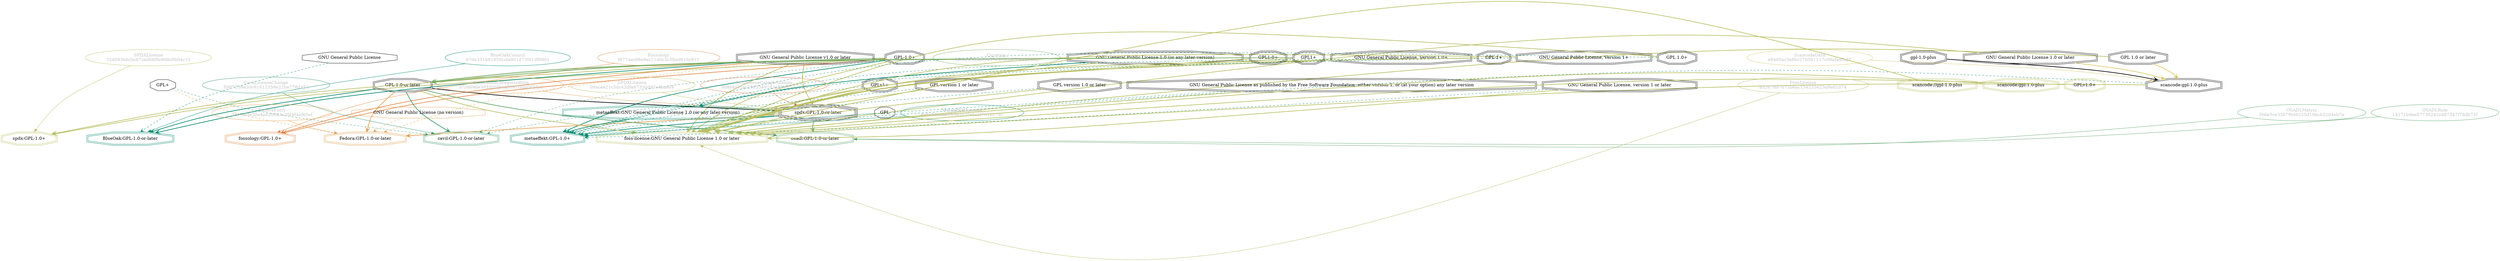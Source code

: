 strict digraph {
    node [shape=box];
    graph [splines=curved];
    1892 [label="SPDXLicense\n32d093b6cbc87ced6bf9c908c0b04c13"
         ,fontcolor=gray
         ,color="#b8bf62"
         ,fillcolor="beige;1"
         ,shape=ellipse];
    1893 [label="spdx:GPL-1.0+"
         ,color="#b8bf62"
         ,shape=doubleoctagon];
    1894 [label="GPL-1.0+"
         ,shape=doubleoctagon];
    1895 [label="GNU General Public License v1.0 or later"
         ,shape=doubleoctagon];
    1907 [label="SPDXLicense\n09acee21c3dc42dfa67330d97c4baed4"
         ,fontcolor=gray
         ,color="#b8bf62"
         ,fillcolor="beige;1"
         ,shape=ellipse];
    1908 [label="spdx:GPL-1.0-or-later"
         ,shape=tripleoctagon];
    1909 [label="GPL-1.0-or-later"
         ,shape=doubleoctagon];
    6437 [label="FedoraEntry\n15c7a8fe50a4ab20083e3f49f4af63ef"
         ,fontcolor=gray
         ,color="#e09d4b"
         ,fillcolor="beige;1"
         ,shape=ellipse];
    6438 [label="Fedora:GPL-1.0-or-later"
         ,color="#e09d4b"
         ,shape=doubleoctagon];
    6439 [label="GNU General Public License (no version)"
         ,color="#e09d4b"
         ,shape=octagon];
    6440 [label="GPL+"
         ,shape=octagon];
    9343 [label="GNU General Public License"
         ,shape=octagon];
    9345 [label="BlueOakCouncil\n67de331b91850ccfa901d73fd1df0901"
         ,fontcolor=gray
         ,color="#00876c"
         ,fillcolor="beige;1"
         ,shape=ellipse];
    9346 [label="BlueOak:GPL-1.0-or-later"
         ,color="#00876c"
         ,shape=doubleoctagon];
    9573 [label="OSADLRule\n14171b9ee57739242cd87347f76db73f"
         ,fontcolor=gray
         ,color="#58a066"
         ,fillcolor="beige;1"
         ,shape=ellipse];
    9574 [label="osadl:GPL-1.0-or-later"
         ,color="#58a066"
         ,shape=doubleoctagon];
    9868 [label="OSADLMatrix\n3b6e5ce33b7f6d6225d19bcb52d4eb7e"
         ,fontcolor=gray
         ,color="#58a066"
         ,fillcolor="beige;1"
         ,shape=ellipse];
    16277 [label="ScancodeData\ne9465ac3e8bc270561217c08afadfb07"
          ,fontcolor=gray
          ,color="#dac767"
          ,fillcolor="beige;1"
          ,shape=ellipse];
    16278 [label="scancode:gpl-1.0-plus"
          ,shape=doubleoctagon];
    16279 [label="gpl-1.0-plus"
          ,shape=doubleoctagon];
    16280 [label="GPL 1.0 or later"
          ,shape=doubleoctagon];
    16281 [label="GNU General Public License 1.0 or later"
          ,shape=doubleoctagon];
    25911 [label="Fossology\nf8774ec06e9ec21d0c3c5feef616c911"
          ,fontcolor=gray
          ,color="#e18745"
          ,fillcolor="beige;1"
          ,shape=ellipse];
    25912 [label="fossology:GPL-1.0+"
          ,color="#e18745"
          ,shape=doubleoctagon];
    27164 [label=GPL,shape=octagon];
    28714 [label="OrtLicenseCategorization\n8b8f4d02ac25833491d3e540fc5d20d7"
          ,fontcolor=gray
          ,color="#e06f45"
          ,fillcolor="beige;1"
          ,shape=ellipse];
    35461 [label="OrtLicenseCategorization\n37c6696e3d330bf94d5381cfda085f23"
          ,fontcolor=gray
          ,color="#e09d4b"
          ,fillcolor="beige;1"
          ,shape=ellipse];
    36888 [label="CavilLicenseChange\nf08f7239e30c61812359e22be778d454"
          ,fontcolor=gray
          ,color="#379469"
          ,fillcolor="beige;1"
          ,shape=ellipse];
    36889 [label="cavil:GPL-1.0-or-later"
          ,color="#379469"
          ,shape=doubleoctagon];
    36890 [label="GPLv1+"
          ,shape=doubleoctagon];
    42816 [label="MetaeffektLicense\n6c5e50caea3fb5e5b3fe6a2f761b17dc"
          ,fontcolor=gray
          ,color="#00876c"
          ,fillcolor="beige;1"
          ,shape=ellipse];
    42817 [label="metaeffekt:GPL-1.0+"
          ,color="#00876c"
          ,shape=doubleoctagon];
    42818 [label="metaeffekt:GNU General Public License 1.0 (or any later version)"
          ,color="#00876c"
          ,shape=doubleoctagon];
    42819 [label="GNU General Public License 1.0 (or any later version)"
          ,shape=doubleoctagon];
    42820 [label="GNU General Public License, Version 1.0+"
          ,shape=doubleoctagon];
    42821 [label="GNU General Public License, Version 1+"
          ,shape=doubleoctagon];
    42822 [label="GPL 1.0+"
          ,shape=doubleoctagon];
    42823 [label="GPL-1+"
          ,shape=doubleoctagon];
    42824 [label="GPL version 1 or later"
          ,shape=doubleoctagon];
    42825 [label="GPL version 1.0 or later"
          ,shape=doubleoctagon];
    42826 [label="GNU General Public License as published by the Free Software Foundation; either version 1, or (at your option) any later version"
          ,shape=doubleoctagon];
    42827 [label="GNU General Public License, version 1 or later"
          ,shape=doubleoctagon];
    50533 [label="FossLicense\n83267897075b6ac154233623a9e01074"
          ,fontcolor=gray
          ,color="#b8bf62"
          ,fillcolor="beige;1"
          ,shape=ellipse];
    50534 [label="foss-license:GNU General Public License 1.0 or later"
          ,color="#b8bf62"
          ,shape=doubleoctagon];
    50535 [label="GPL1.0+"
          ,shape=doubleoctagon];
    50536 [label="GPL1+"
          ,shape=doubleoctagon];
    50537 [label="scancode://gpl-1.0-plus"
          ,color="#b8bf62"
          ,shape=doubleoctagon];
    50538 [label="scancode:gpl-1.0-plus"
          ,color="#b8bf62"
          ,shape=doubleoctagon];
    50539 [label="GPLv1.0+"
          ,color="#b8bf62"
          ,shape=doubleoctagon];
    56000 [label="Curation\n1404e45dbe61a57d510cb87de8b06fdf"
          ,fontcolor=gray
          ,color="#78ab63"
          ,fillcolor="beige;1"
          ,shape=ellipse];
    1892 -> 1893 [weight=0.5
                 ,color="#b8bf62"];
    1894 -> 1893 [style=bold
                 ,arrowhead=vee
                 ,weight=0.7
                 ,color="#b8bf62"];
    1894 -> 1909 [style=bold
                 ,arrowhead=vee
                 ,weight=0.7
                 ,color="#78ab63"];
    1894 -> 25912 [style=bold
                  ,arrowhead=vee
                  ,weight=0.7
                  ,color="#e18745"];
    1894 -> 36889 [style=dashed
                  ,arrowhead=vee
                  ,weight=0.5
                  ,color="#379469"];
    1894 -> 42817 [style=bold
                  ,arrowhead=vee
                  ,weight=0.7
                  ,color="#00876c"];
    1894 -> 42817 [style=bold
                  ,arrowhead=vee
                  ,weight=0.7
                  ,color="#00876c"];
    1894 -> 50534 [style=bold
                  ,arrowhead=vee
                  ,weight=0.7
                  ,color="#b8bf62"];
    1895 -> 1893 [style=bold
                 ,arrowhead=vee
                 ,weight=0.7
                 ,color="#b8bf62"];
    1895 -> 1908 [style=bold
                 ,arrowhead=vee
                 ,weight=0.7
                 ,color="#b8bf62"];
    1895 -> 6438 [style=dashed
                 ,arrowhead=vee
                 ,weight=0.5
                 ,color="#e09d4b"];
    1895 -> 9346 [style=bold
                 ,arrowhead=vee
                 ,weight=0.7
                 ,color="#00876c"];
    1895 -> 25912 [style=bold
                  ,arrowhead=vee
                  ,weight=0.7
                  ,color="#e18745"];
    1895 -> 50534 [style=bold
                  ,arrowhead=vee
                  ,weight=0.7
                  ,color="#b8bf62"];
    1907 -> 1908 [weight=0.5
                 ,color="#b8bf62"];
    1908 -> 6438 [style=bold
                 ,arrowhead=vee
                 ,weight=0.7
                 ,color="#e09d4b"];
    1908 -> 9574 [style=bold
                 ,arrowhead=vee
                 ,weight=0.7
                 ,color="#58a066"];
    1908 -> 42817 [style=bold
                  ,arrowhead=vee
                  ,weight=0.7
                  ,color="#00876c"];
    1909 -> 1908 [style=bold
                 ,arrowhead=vee
                 ,weight=0.7];
    1909 -> 6438 [style=bold
                 ,arrowhead=vee
                 ,weight=0.7
                 ,color="#e09d4b"];
    1909 -> 9346 [style=bold
                 ,arrowhead=vee
                 ,weight=0.7
                 ,color="#00876c"];
    1909 -> 9574 [style=bold
                 ,arrowhead=vee
                 ,weight=0.7
                 ,color="#58a066"];
    1909 -> 36889 [style=bold
                  ,arrowhead=vee
                  ,weight=0.7
                  ,color="#379469"];
    1909 -> 36889 [style=bold
                  ,arrowhead=vee
                  ,weight=0.7
                  ,color="#379469"];
    1909 -> 50534 [style=bold
                  ,arrowhead=vee
                  ,weight=0.7
                  ,color="#b8bf62"];
    6437 -> 6438 [weight=0.5
                 ,color="#e09d4b"];
    6439 -> 6438 [style=dashed
                 ,arrowhead=vee
                 ,weight=0.5
                 ,color="#e09d4b"];
    6440 -> 6438 [style=dashed
                 ,arrowhead=vee
                 ,weight=0.5
                 ,color="#e09d4b"];
    6440 -> 36889 [style=dashed
                  ,arrowhead=vee
                  ,weight=0.5
                  ,color="#379469"];
    9343 -> 9346 [style=dashed
                 ,arrowhead=vee
                 ,weight=0.5
                 ,color="#00876c"];
    9345 -> 9346 [weight=0.5
                 ,color="#00876c"];
    9573 -> 9574 [weight=0.5
                 ,color="#58a066"];
    9868 -> 9574 [weight=0.5
                 ,color="#58a066"];
    16277 -> 16278 [weight=0.5
                   ,color="#dac767"];
    16278 -> 42817 [style=dashed
                   ,arrowhead=vee
                   ,weight=0.5
                   ,color="#00876c"];
    16278 -> 50534 [style=bold
                   ,arrowhead=vee
                   ,weight=0.7
                   ,color="#b8bf62"];
    16279 -> 16278 [style=bold
                   ,arrowhead=vee
                   ,weight=0.7];
    16280 -> 16278 [style=bold
                   ,arrowhead=vee
                   ,weight=0.7
                   ,color="#dac767"];
    16280 -> 50534 [style=bold
                   ,arrowhead=vee
                   ,weight=0.7
                   ,color="#b8bf62"];
    16281 -> 16278 [style=bold
                   ,arrowhead=vee
                   ,weight=0.7
                   ,color="#dac767"];
    16281 -> 50534 [style=bold
                   ,arrowhead=vee
                   ,weight=0.7
                   ,color="#b8bf62"];
    25911 -> 25912 [weight=0.5
                   ,color="#e18745"];
    27164 -> 42817 [style=dashed
                   ,arrowhead=vee
                   ,weight=0.5
                   ,color="#00876c"];
    28714 -> 1908 [weight=0.5
                  ,color="#e06f45"];
    35461 -> 1908 [weight=0.5
                  ,color="#e09d4b"];
    36888 -> 36889 [weight=0.5
                   ,color="#379469"];
    36890 -> 36889 [style=dashed
                   ,arrowhead=vee
                   ,weight=0.5
                   ,color="#379469"];
    36890 -> 50534 [style=bold
                   ,arrowhead=vee
                   ,weight=0.7
                   ,color="#b8bf62"];
    42816 -> 42817 [weight=0.5
                   ,color="#00876c"];
    42818 -> 42817 [style=bold
                   ,arrowhead=vee
                   ,weight=0.7
                   ,color="#00876c"];
    42819 -> 42818 [style=bold
                   ,arrowhead=vee
                   ,weight=0.7
                   ,color="#00876c"];
    42819 -> 50534 [style=bold
                   ,arrowhead=vee
                   ,weight=0.7
                   ,color="#b8bf62"];
    42820 -> 42817 [style=dashed
                   ,arrowhead=vee
                   ,weight=0.5
                   ,color="#00876c"];
    42820 -> 50534 [style=bold
                   ,arrowhead=vee
                   ,weight=0.7
                   ,color="#b8bf62"];
    42821 -> 42817 [style=dashed
                   ,arrowhead=vee
                   ,weight=0.5
                   ,color="#00876c"];
    42821 -> 50534 [style=bold
                   ,arrowhead=vee
                   ,weight=0.7
                   ,color="#b8bf62"];
    42822 -> 42817 [style=dashed
                   ,arrowhead=vee
                   ,weight=0.5
                   ,color="#00876c"];
    42822 -> 50534 [style=bold
                   ,arrowhead=vee
                   ,weight=0.7
                   ,color="#b8bf62"];
    42823 -> 42817 [style=dashed
                   ,arrowhead=vee
                   ,weight=0.5
                   ,color="#00876c"];
    42823 -> 50534 [style=bold
                   ,arrowhead=vee
                   ,weight=0.7
                   ,color="#b8bf62"];
    42824 -> 42817 [style=dashed
                   ,arrowhead=vee
                   ,weight=0.5
                   ,color="#00876c"];
    42824 -> 50534 [style=bold
                   ,arrowhead=vee
                   ,weight=0.7
                   ,color="#b8bf62"];
    42825 -> 42817 [style=dashed
                   ,arrowhead=vee
                   ,weight=0.5
                   ,color="#00876c"];
    42825 -> 50534 [style=bold
                   ,arrowhead=vee
                   ,weight=0.7
                   ,color="#b8bf62"];
    42826 -> 42817 [style=dashed
                   ,arrowhead=vee
                   ,weight=0.5
                   ,color="#00876c"];
    42826 -> 50534 [style=bold
                   ,arrowhead=vee
                   ,weight=0.7
                   ,color="#b8bf62"];
    42827 -> 42817 [style=dashed
                   ,arrowhead=vee
                   ,weight=0.5
                   ,color="#00876c"];
    42827 -> 50534 [style=bold
                   ,arrowhead=vee
                   ,weight=0.7
                   ,color="#b8bf62"];
    50533 -> 50534 [weight=0.5
                   ,color="#b8bf62"];
    50535 -> 1909 [style=bold
                  ,arrowhead=vee
                  ,weight=0.7
                  ,color="#78ab63"];
    50535 -> 50534 [style=bold
                   ,arrowhead=vee
                   ,weight=0.7
                   ,color="#b8bf62"];
    50536 -> 1909 [style=bold
                  ,arrowhead=vee
                  ,weight=0.7
                  ,color="#78ab63"];
    50536 -> 50534 [style=bold
                   ,arrowhead=vee
                   ,weight=0.7
                   ,color="#b8bf62"];
    50537 -> 50534 [style=bold
                   ,arrowhead=vee
                   ,weight=0.7
                   ,color="#b8bf62"];
    50538 -> 50534 [style=bold
                   ,arrowhead=vee
                   ,weight=0.7
                   ,color="#b8bf62"];
    50539 -> 50534 [style=bold
                   ,arrowhead=vee
                   ,weight=0.7
                   ,color="#b8bf62"];
    56000 -> 1909 [weight=0.5
                  ,color="#78ab63"];
}

